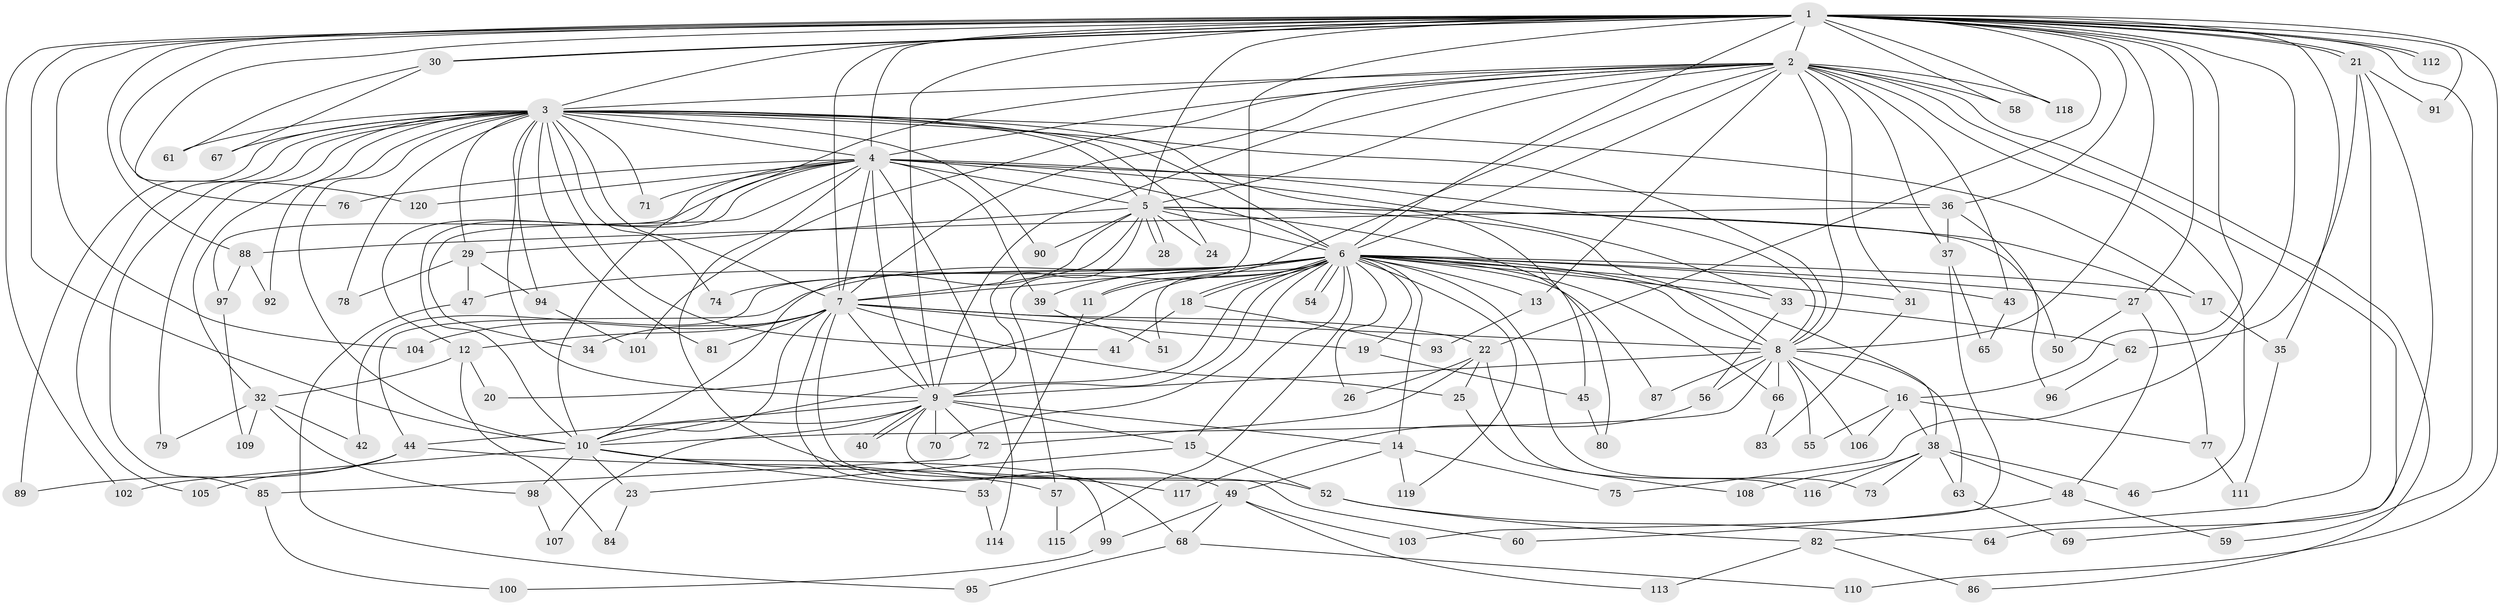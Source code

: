 // coarse degree distribution, {30: 0.013888888888888888, 20: 0.013888888888888888, 25: 0.013888888888888888, 19: 0.013888888888888888, 17: 0.013888888888888888, 36: 0.013888888888888888, 18: 0.013888888888888888, 13: 0.013888888888888888, 16: 0.013888888888888888, 14: 0.013888888888888888, 4: 0.1111111111111111, 5: 0.041666666666666664, 3: 0.18055555555555555, 8: 0.027777777777777776, 12: 0.013888888888888888, 2: 0.4305555555555556, 6: 0.05555555555555555}
// Generated by graph-tools (version 1.1) at 2025/17/03/04/25 18:17:45]
// undirected, 120 vertices, 265 edges
graph export_dot {
graph [start="1"]
  node [color=gray90,style=filled];
  1;
  2;
  3;
  4;
  5;
  6;
  7;
  8;
  9;
  10;
  11;
  12;
  13;
  14;
  15;
  16;
  17;
  18;
  19;
  20;
  21;
  22;
  23;
  24;
  25;
  26;
  27;
  28;
  29;
  30;
  31;
  32;
  33;
  34;
  35;
  36;
  37;
  38;
  39;
  40;
  41;
  42;
  43;
  44;
  45;
  46;
  47;
  48;
  49;
  50;
  51;
  52;
  53;
  54;
  55;
  56;
  57;
  58;
  59;
  60;
  61;
  62;
  63;
  64;
  65;
  66;
  67;
  68;
  69;
  70;
  71;
  72;
  73;
  74;
  75;
  76;
  77;
  78;
  79;
  80;
  81;
  82;
  83;
  84;
  85;
  86;
  87;
  88;
  89;
  90;
  91;
  92;
  93;
  94;
  95;
  96;
  97;
  98;
  99;
  100;
  101;
  102;
  103;
  104;
  105;
  106;
  107;
  108;
  109;
  110;
  111;
  112;
  113;
  114;
  115;
  116;
  117;
  118;
  119;
  120;
  1 -- 2;
  1 -- 3;
  1 -- 4;
  1 -- 5;
  1 -- 6;
  1 -- 7;
  1 -- 8;
  1 -- 9;
  1 -- 10;
  1 -- 16;
  1 -- 21;
  1 -- 21;
  1 -- 22;
  1 -- 27;
  1 -- 30;
  1 -- 30;
  1 -- 35;
  1 -- 36;
  1 -- 57;
  1 -- 58;
  1 -- 59;
  1 -- 75;
  1 -- 76;
  1 -- 88;
  1 -- 91;
  1 -- 102;
  1 -- 104;
  1 -- 110;
  1 -- 112;
  1 -- 112;
  1 -- 118;
  1 -- 120;
  2 -- 3;
  2 -- 4;
  2 -- 5;
  2 -- 6;
  2 -- 7;
  2 -- 8;
  2 -- 9;
  2 -- 10;
  2 -- 11;
  2 -- 13;
  2 -- 31;
  2 -- 37;
  2 -- 43;
  2 -- 46;
  2 -- 58;
  2 -- 69;
  2 -- 86;
  2 -- 101;
  2 -- 118;
  3 -- 4;
  3 -- 5;
  3 -- 6;
  3 -- 7;
  3 -- 8;
  3 -- 9;
  3 -- 10;
  3 -- 17;
  3 -- 24;
  3 -- 29;
  3 -- 32;
  3 -- 41;
  3 -- 45;
  3 -- 61;
  3 -- 67;
  3 -- 71;
  3 -- 74;
  3 -- 78;
  3 -- 79;
  3 -- 81;
  3 -- 85;
  3 -- 89;
  3 -- 90;
  3 -- 92;
  3 -- 94;
  3 -- 105;
  4 -- 5;
  4 -- 6;
  4 -- 7;
  4 -- 8;
  4 -- 9;
  4 -- 10;
  4 -- 12;
  4 -- 33;
  4 -- 34;
  4 -- 36;
  4 -- 39;
  4 -- 49;
  4 -- 71;
  4 -- 76;
  4 -- 97;
  4 -- 114;
  4 -- 120;
  5 -- 6;
  5 -- 7;
  5 -- 8;
  5 -- 9;
  5 -- 10;
  5 -- 24;
  5 -- 28;
  5 -- 28;
  5 -- 29;
  5 -- 50;
  5 -- 77;
  5 -- 80;
  5 -- 90;
  6 -- 7;
  6 -- 8;
  6 -- 9;
  6 -- 10;
  6 -- 11;
  6 -- 13;
  6 -- 14;
  6 -- 15;
  6 -- 17;
  6 -- 18;
  6 -- 18;
  6 -- 19;
  6 -- 20;
  6 -- 26;
  6 -- 27;
  6 -- 31;
  6 -- 33;
  6 -- 38;
  6 -- 39;
  6 -- 42;
  6 -- 43;
  6 -- 44;
  6 -- 47;
  6 -- 51;
  6 -- 54;
  6 -- 54;
  6 -- 66;
  6 -- 70;
  6 -- 73;
  6 -- 74;
  6 -- 87;
  6 -- 115;
  6 -- 119;
  7 -- 8;
  7 -- 9;
  7 -- 10;
  7 -- 12;
  7 -- 19;
  7 -- 22;
  7 -- 25;
  7 -- 34;
  7 -- 60;
  7 -- 68;
  7 -- 81;
  7 -- 104;
  8 -- 9;
  8 -- 10;
  8 -- 16;
  8 -- 55;
  8 -- 56;
  8 -- 63;
  8 -- 66;
  8 -- 87;
  8 -- 106;
  9 -- 10;
  9 -- 14;
  9 -- 15;
  9 -- 40;
  9 -- 40;
  9 -- 44;
  9 -- 52;
  9 -- 70;
  9 -- 72;
  9 -- 107;
  10 -- 23;
  10 -- 53;
  10 -- 98;
  10 -- 99;
  10 -- 102;
  10 -- 117;
  11 -- 53;
  12 -- 20;
  12 -- 32;
  12 -- 84;
  13 -- 93;
  14 -- 49;
  14 -- 75;
  14 -- 119;
  15 -- 23;
  15 -- 52;
  16 -- 38;
  16 -- 55;
  16 -- 77;
  16 -- 106;
  17 -- 35;
  18 -- 41;
  18 -- 93;
  19 -- 45;
  21 -- 62;
  21 -- 64;
  21 -- 82;
  21 -- 91;
  22 -- 25;
  22 -- 26;
  22 -- 72;
  22 -- 116;
  23 -- 84;
  25 -- 108;
  27 -- 48;
  27 -- 50;
  29 -- 47;
  29 -- 78;
  29 -- 94;
  30 -- 61;
  30 -- 67;
  31 -- 83;
  32 -- 42;
  32 -- 79;
  32 -- 98;
  32 -- 109;
  33 -- 56;
  33 -- 62;
  35 -- 111;
  36 -- 37;
  36 -- 88;
  36 -- 96;
  37 -- 65;
  37 -- 103;
  38 -- 46;
  38 -- 48;
  38 -- 63;
  38 -- 73;
  38 -- 108;
  38 -- 116;
  39 -- 51;
  43 -- 65;
  44 -- 57;
  44 -- 89;
  44 -- 105;
  45 -- 80;
  47 -- 95;
  48 -- 59;
  48 -- 60;
  49 -- 68;
  49 -- 99;
  49 -- 103;
  49 -- 113;
  52 -- 64;
  52 -- 82;
  53 -- 114;
  56 -- 117;
  57 -- 115;
  62 -- 96;
  63 -- 69;
  66 -- 83;
  68 -- 95;
  68 -- 110;
  72 -- 85;
  77 -- 111;
  82 -- 86;
  82 -- 113;
  85 -- 100;
  88 -- 92;
  88 -- 97;
  94 -- 101;
  97 -- 109;
  98 -- 107;
  99 -- 100;
}

